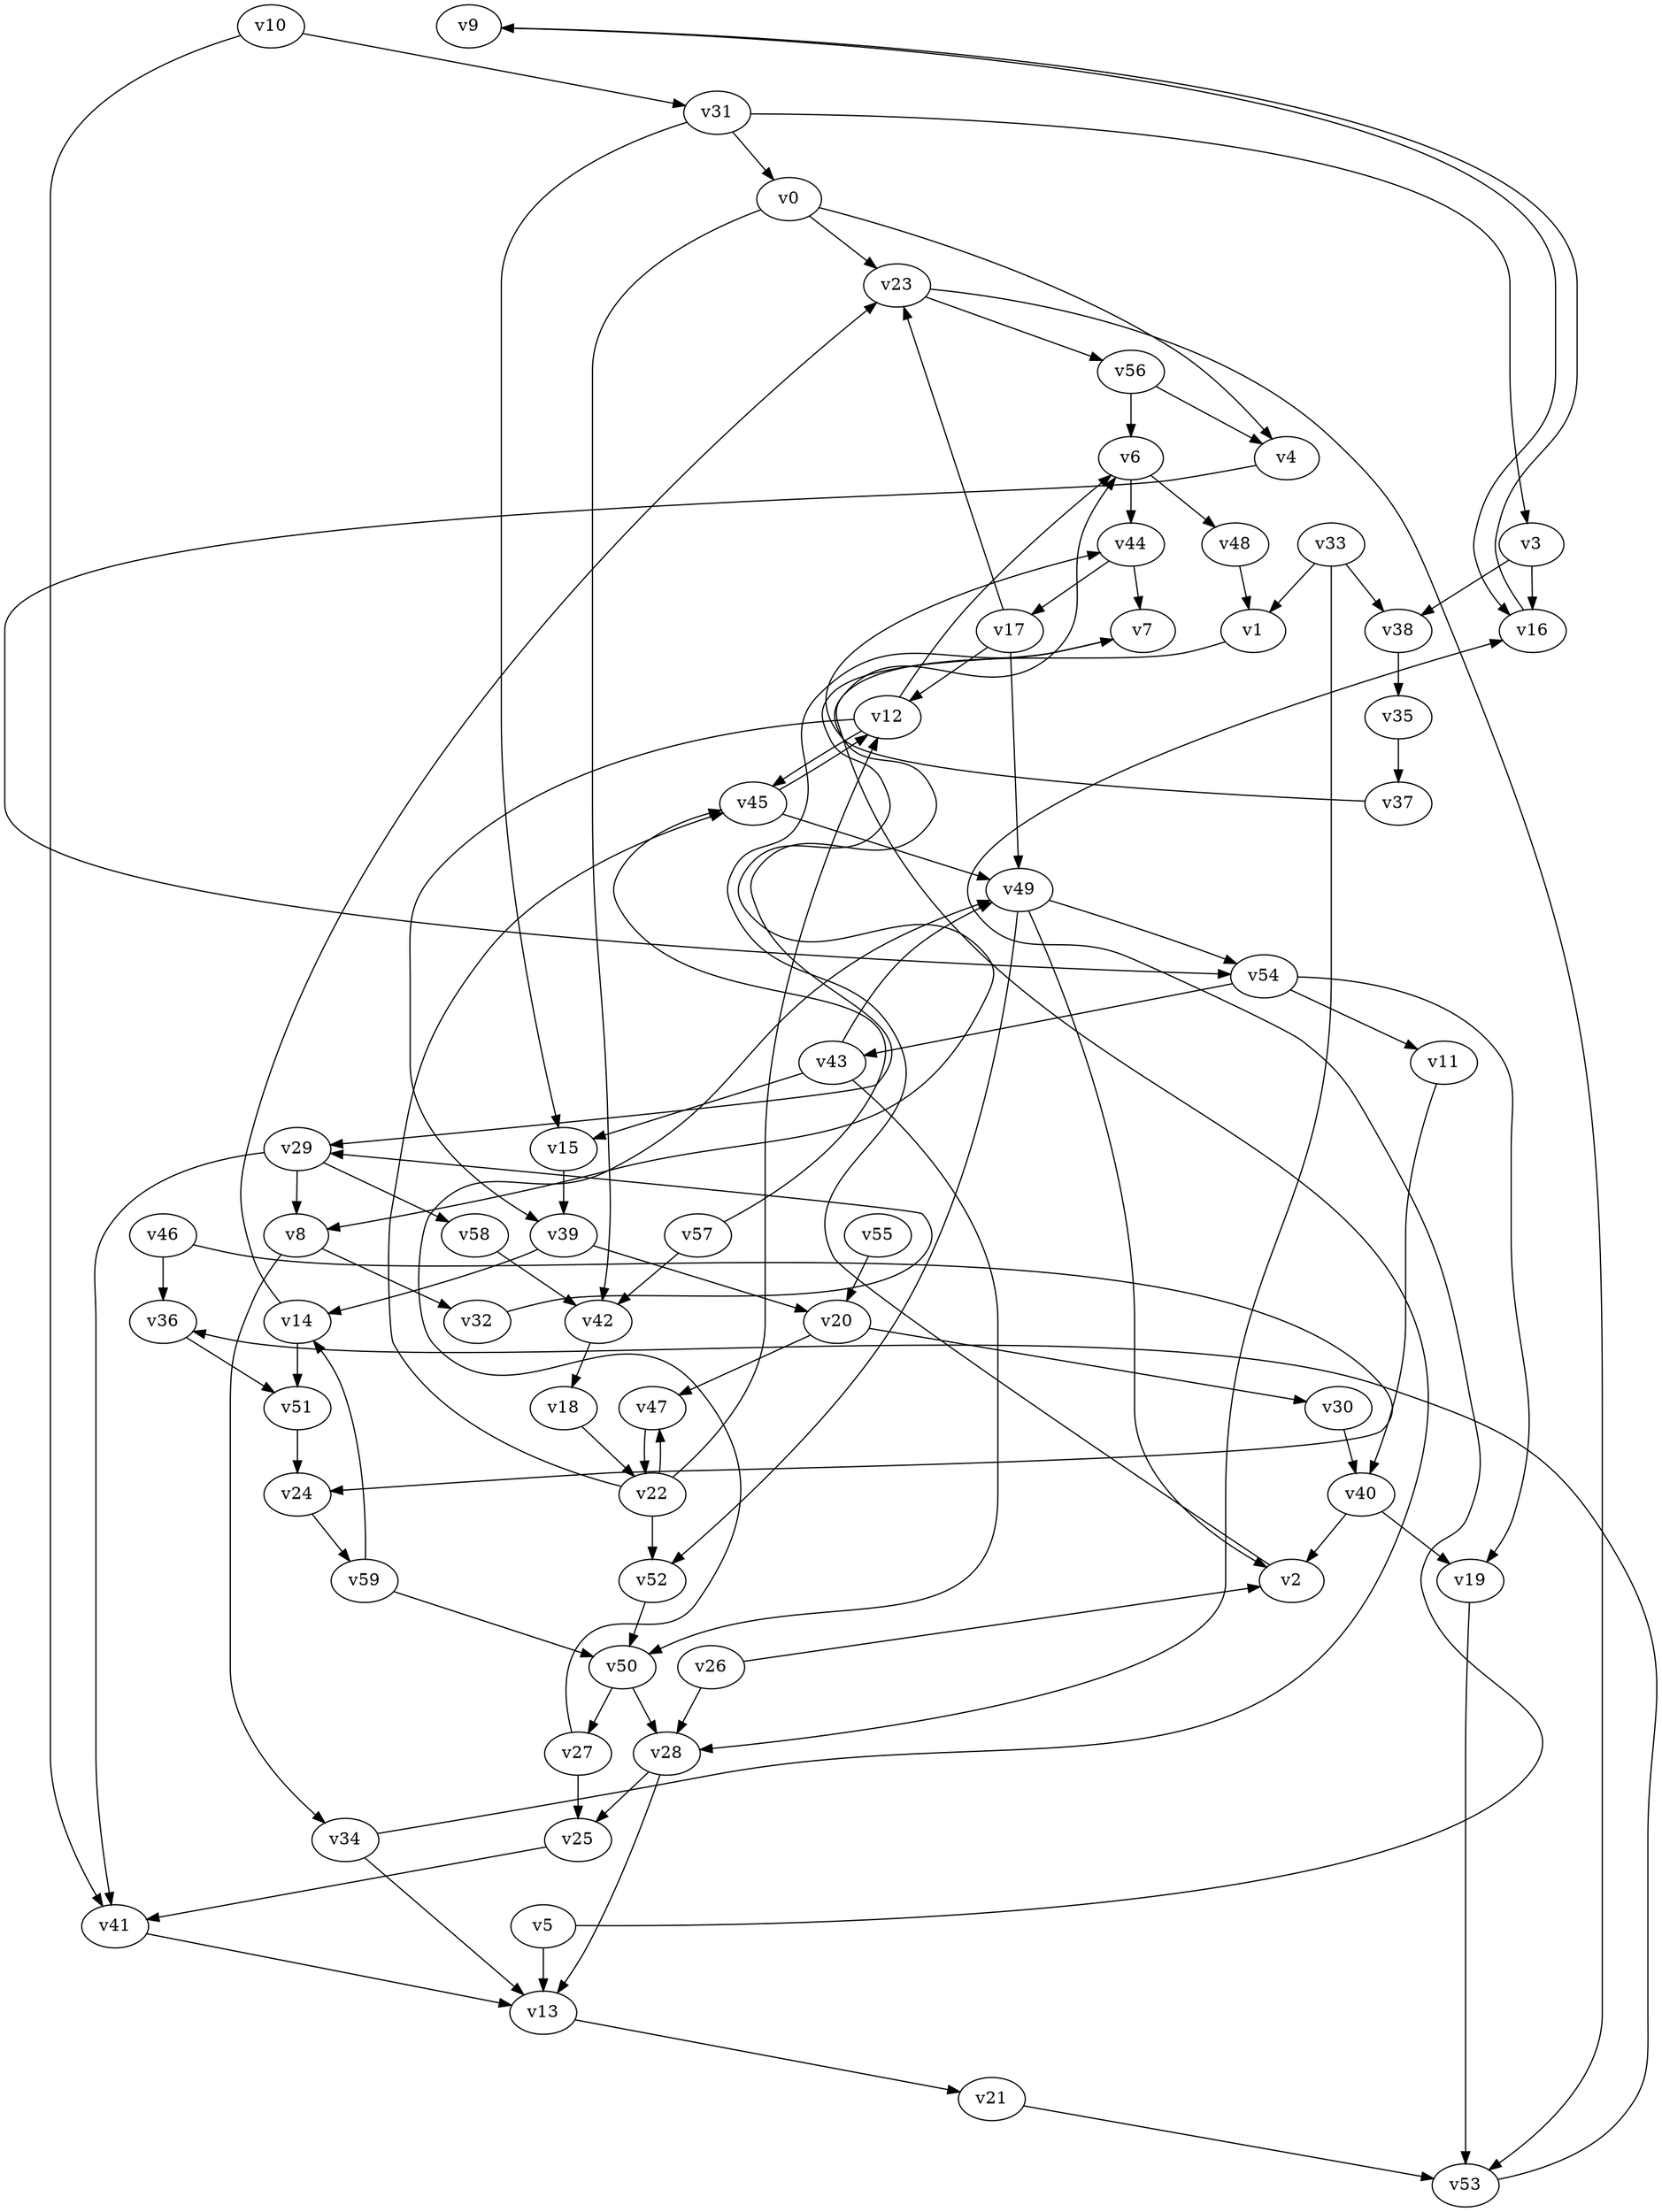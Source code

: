 // Benchmark game 89 - 60 vertices
// time_bound: 5
// targets: v53
digraph G {
    v0 [name="v0", player=1];
    v1 [name="v1", player=1];
    v2 [name="v2", player=0];
    v3 [name="v3", player=0];
    v4 [name="v4", player=0];
    v5 [name="v5", player=1];
    v6 [name="v6", player=1];
    v7 [name="v7", player=1];
    v8 [name="v8", player=1];
    v9 [name="v9", player=0];
    v10 [name="v10", player=0];
    v11 [name="v11", player=1];
    v12 [name="v12", player=1];
    v13 [name="v13", player=0];
    v14 [name="v14", player=1];
    v15 [name="v15", player=0];
    v16 [name="v16", player=1];
    v17 [name="v17", player=0];
    v18 [name="v18", player=0];
    v19 [name="v19", player=1];
    v20 [name="v20", player=1];
    v21 [name="v21", player=0];
    v22 [name="v22", player=0];
    v23 [name="v23", player=1];
    v24 [name="v24", player=1];
    v25 [name="v25", player=1];
    v26 [name="v26", player=1];
    v27 [name="v27", player=1];
    v28 [name="v28", player=1];
    v29 [name="v29", player=1];
    v30 [name="v30", player=1];
    v31 [name="v31", player=1];
    v32 [name="v32", player=0];
    v33 [name="v33", player=1];
    v34 [name="v34", player=0];
    v35 [name="v35", player=1];
    v36 [name="v36", player=1];
    v37 [name="v37", player=1];
    v38 [name="v38", player=1];
    v39 [name="v39", player=0];
    v40 [name="v40", player=1];
    v41 [name="v41", player=0];
    v42 [name="v42", player=1];
    v43 [name="v43", player=1];
    v44 [name="v44", player=1];
    v45 [name="v45", player=0];
    v46 [name="v46", player=1];
    v47 [name="v47", player=1];
    v48 [name="v48", player=0];
    v49 [name="v49", player=0];
    v50 [name="v50", player=0];
    v51 [name="v51", player=1];
    v52 [name="v52", player=0];
    v53 [name="v53", player=1, target=1];
    v54 [name="v54", player=1];
    v55 [name="v55", player=0];
    v56 [name="v56", player=1];
    v57 [name="v57", player=0];
    v58 [name="v58", player=1];
    v59 [name="v59", player=0];

    v0 -> v23;
    v1 -> v29 [constraint="t >= 1"];
    v2 -> v7 [constraint="t < 15"];
    v3 -> v16;
    v4 -> v54 [constraint="t < 14"];
    v5 -> v16 [constraint="t >= 3"];
    v6 -> v44;
    v7 -> v8 [constraint="t < 12"];
    v8 -> v32;
    v9 -> v16 [constraint="t < 9"];
    v10 -> v41;
    v11 -> v40;
    v12 -> v6;
    v13 -> v21;
    v14 -> v23;
    v15 -> v39;
    v16 -> v9 [constraint="t >= 5"];
    v17 -> v23;
    v18 -> v22;
    v19 -> v53;
    v20 -> v47;
    v21 -> v53;
    v22 -> v47;
    v23 -> v53;
    v24 -> v59;
    v25 -> v41;
    v26 -> v2 [constraint="t mod 4 == 0"];
    v27 -> v49 [constraint="t >= 2"];
    v28 -> v13;
    v29 -> v41;
    v30 -> v40;
    v31 -> v0;
    v32 -> v29 [constraint="t < 14"];
    v33 -> v28;
    v34 -> v6 [constraint="t < 15"];
    v35 -> v37;
    v36 -> v51;
    v37 -> v44 [constraint="t < 6"];
    v38 -> v35;
    v39 -> v20;
    v40 -> v2;
    v41 -> v13;
    v42 -> v18;
    v43 -> v49;
    v44 -> v7;
    v45 -> v12;
    v46 -> v24 [constraint="t >= 4"];
    v47 -> v22;
    v48 -> v1;
    v49 -> v2;
    v50 -> v28;
    v51 -> v24;
    v52 -> v50;
    v53 -> v36 [constraint="t mod 5 == 4"];
    v54 -> v11;
    v55 -> v20;
    v56 -> v6;
    v57 -> v45 [constraint="t mod 4 == 1"];
    v58 -> v42;
    v59 -> v50;
    v28 -> v25;
    v43 -> v15;
    v22 -> v12;
    v50 -> v27;
    v31 -> v15;
    v23 -> v56;
    v43 -> v50;
    v22 -> v45;
    v33 -> v38;
    v31 -> v3;
    v29 -> v8;
    v8 -> v34;
    v34 -> v13;
    v17 -> v49;
    v5 -> v13;
    v14 -> v51;
    v22 -> v52;
    v6 -> v48;
    v12 -> v39;
    v0 -> v4;
    v17 -> v12;
    v3 -> v38;
    v29 -> v58;
    v54 -> v19;
    v10 -> v31;
    v40 -> v19;
    v39 -> v14;
    v27 -> v25;
    v54 -> v43;
    v59 -> v14;
    v20 -> v30;
    v45 -> v49;
    v46 -> v36;
    v26 -> v28;
    v49 -> v52;
    v56 -> v4;
    v44 -> v17;
    v33 -> v1;
    v12 -> v45;
    v49 -> v54;
    v57 -> v42;
    v0 -> v42;
}
